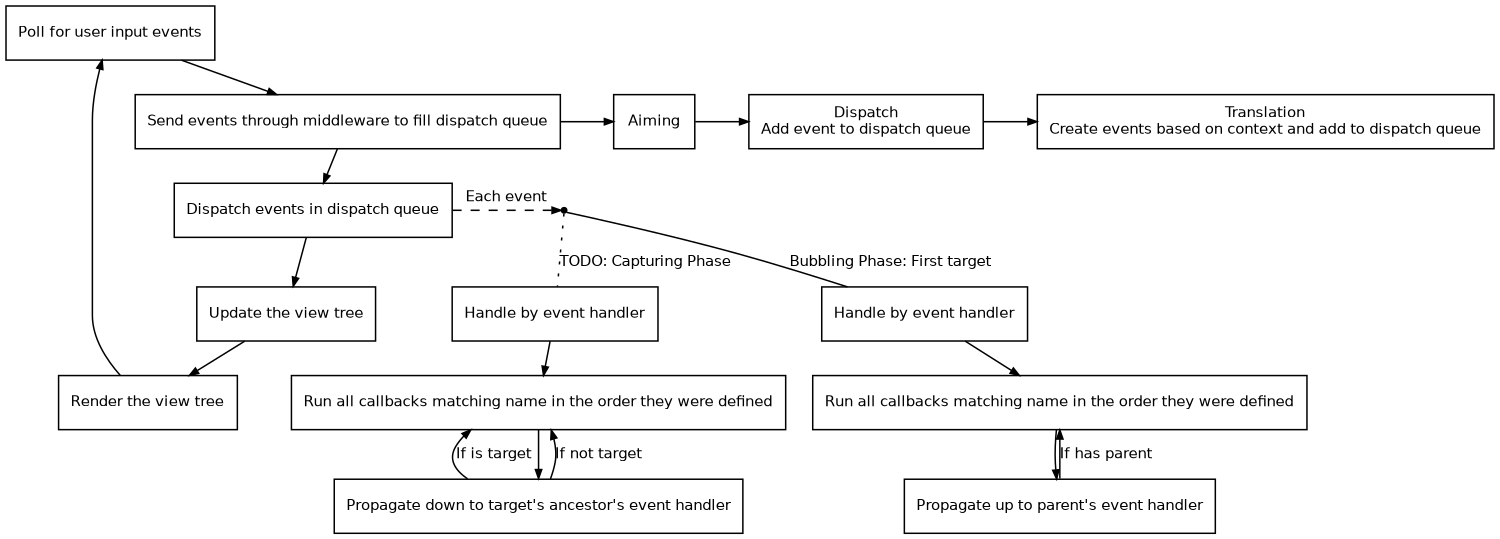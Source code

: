 digraph event_system {
  fontsize=12;
  fontname=Helvetica;
  ranksep=0.3;
  size="10,10";
  rankdir=TB;

  node[fontsize=10, fontname=Helvetica, shape=box];
  edge[fontsize=10, fontname=Helvetica, arrowsize=0.6];

  poll [label="Poll for user input events"];
  middleware [label="Send events through middleware to fill dispatch queue"];
  dispatch [label="Dispatch events in dispatch queue"];

  poll
  -> middleware
  -> dispatch
  -> "Update the view tree"
  -> "Render the view tree"
  -> poll;

  ////////////////////////////////////////////////////////////////////////////////////
  // Middleware                                                                     //
  ////////////////////////////////////////////////////////////////////////////////////

  {
    rank=same;

    middleware_dispatch_aiming [label="Aiming"];
    middleware_dispatch_translation [label="Translation\nCreate events based on context and add to dispatch queue"];

    middleware
    -> middleware_dispatch_aiming
    -> "Dispatch\nAdd event to dispatch queue"
    -> middleware_dispatch_translation
  }

  ////////////////////////////////////////////////////////////////////////////////////
  // Propagation                                                                     //
  ////////////////////////////////////////////////////////////////////////////////////

  phase_join [shape=point];
  dispatch -> phase_join [label="Each event", style="dashed"];

  // Bubbling Phase
  bubbling_handle [label="Handle by event handler"];
  bubbling_callbacks [label="Run all callbacks matching name in the order they were defined"];
  bubbling_propagate [label="Propagate up to parent's event handler"];

  bubbling_handle
  -> bubbling_callbacks
  -> bubbling_propagate;

  bubbling_propagate -> bubbling_callbacks [label="If has parent"];

  // Capturing Phase
  capturing_handle [label="Handle by event handler"];
  capturing_callbacks [label="Run all callbacks matching name in the order they were defined"];
  capturing_propagate [label="Propagate down to target's ancestor's event handler"];

  capturing_handle
  -> capturing_callbacks
  -> capturing_propagate;

  capturing_propagate -> capturing_callbacks [label="If not target"];
  capturing_propagate -> capturing_callbacks [label="If is target"];

  { rank=same; dispatch; phase_join; }

  // "Each event" join
  phase_join -> bubbling_handle [dir=none, label="Bubbling Phase: First target "];
  phase_join -> capturing_handle [dir=none, label="TODO: Capturing Phase", style="dotted"];
}
